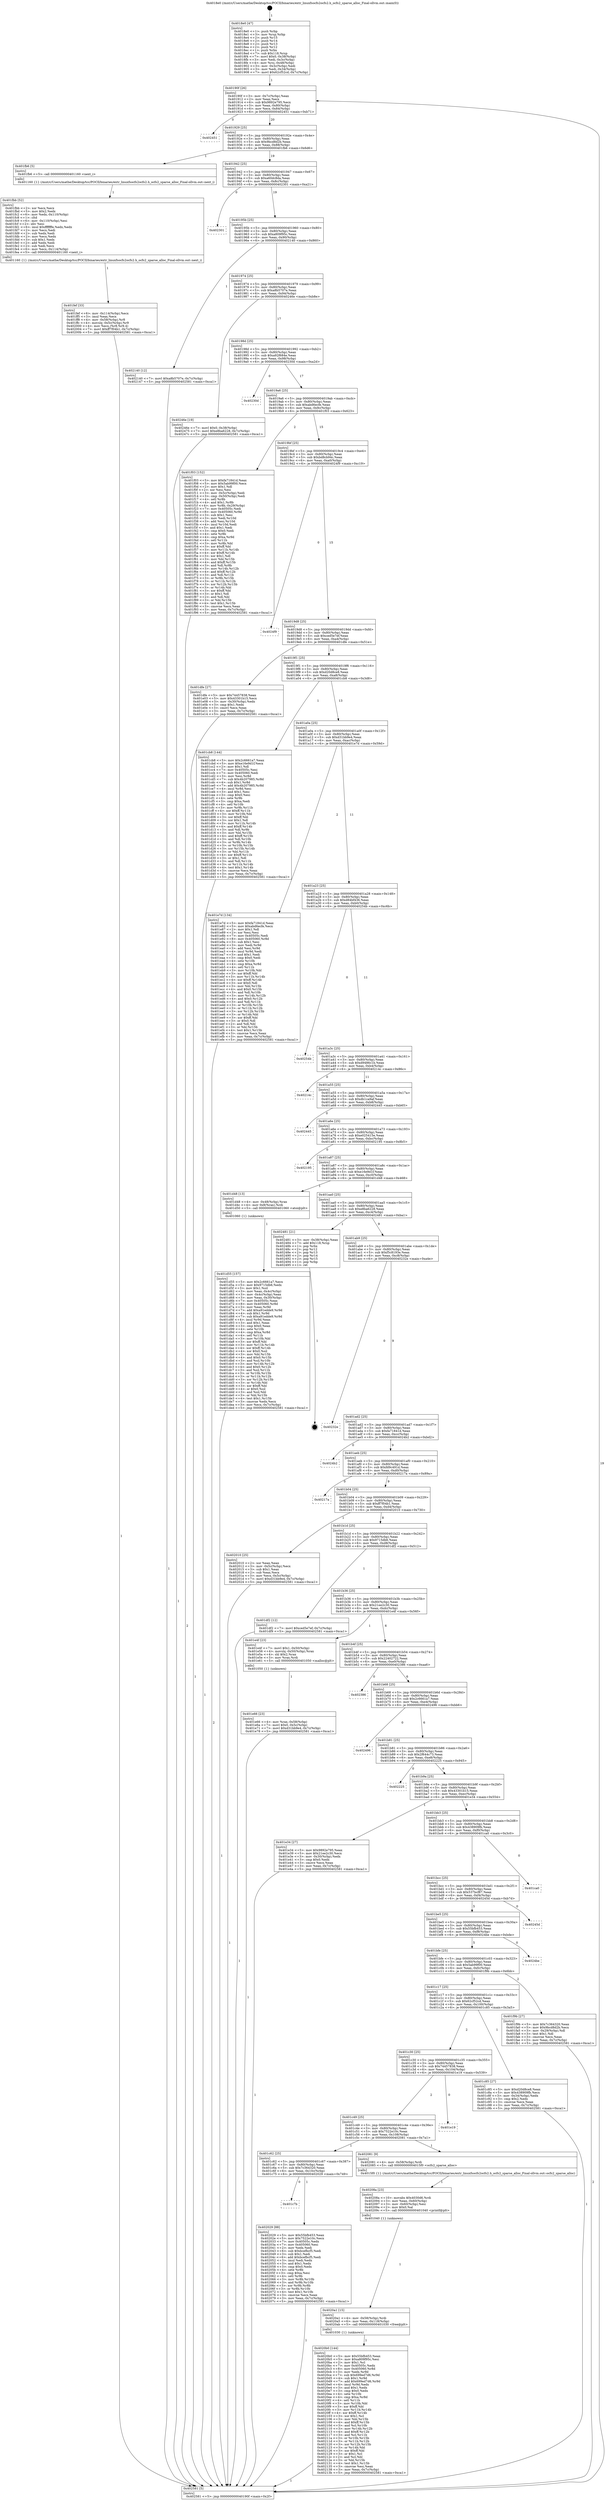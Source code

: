digraph "0x4018e0" {
  label = "0x4018e0 (/mnt/c/Users/mathe/Desktop/tcc/POCII/binaries/extr_linuxfsocfs2ocfs2.h_ocfs2_sparse_alloc_Final-ollvm.out::main(0))"
  labelloc = "t"
  node[shape=record]

  Entry [label="",width=0.3,height=0.3,shape=circle,fillcolor=black,style=filled]
  "0x40190f" [label="{
     0x40190f [26]\l
     | [instrs]\l
     &nbsp;&nbsp;0x40190f \<+3\>: mov -0x7c(%rbp),%eax\l
     &nbsp;&nbsp;0x401912 \<+2\>: mov %eax,%ecx\l
     &nbsp;&nbsp;0x401914 \<+6\>: sub $0x9892e795,%ecx\l
     &nbsp;&nbsp;0x40191a \<+3\>: mov %eax,-0x80(%rbp)\l
     &nbsp;&nbsp;0x40191d \<+6\>: mov %ecx,-0x84(%rbp)\l
     &nbsp;&nbsp;0x401923 \<+6\>: je 0000000000402451 \<main+0xb71\>\l
  }"]
  "0x402451" [label="{
     0x402451\l
  }", style=dashed]
  "0x401929" [label="{
     0x401929 [25]\l
     | [instrs]\l
     &nbsp;&nbsp;0x401929 \<+5\>: jmp 000000000040192e \<main+0x4e\>\l
     &nbsp;&nbsp;0x40192e \<+3\>: mov -0x80(%rbp),%eax\l
     &nbsp;&nbsp;0x401931 \<+5\>: sub $0x9bcd8d2b,%eax\l
     &nbsp;&nbsp;0x401936 \<+6\>: mov %eax,-0x88(%rbp)\l
     &nbsp;&nbsp;0x40193c \<+6\>: je 0000000000401fb6 \<main+0x6d6\>\l
  }"]
  Exit [label="",width=0.3,height=0.3,shape=circle,fillcolor=black,style=filled,peripheries=2]
  "0x401fb6" [label="{
     0x401fb6 [5]\l
     | [instrs]\l
     &nbsp;&nbsp;0x401fb6 \<+5\>: call 0000000000401160 \<next_i\>\l
     | [calls]\l
     &nbsp;&nbsp;0x401160 \{1\} (/mnt/c/Users/mathe/Desktop/tcc/POCII/binaries/extr_linuxfsocfs2ocfs2.h_ocfs2_sparse_alloc_Final-ollvm.out::next_i)\l
  }"]
  "0x401942" [label="{
     0x401942 [25]\l
     | [instrs]\l
     &nbsp;&nbsp;0x401942 \<+5\>: jmp 0000000000401947 \<main+0x67\>\l
     &nbsp;&nbsp;0x401947 \<+3\>: mov -0x80(%rbp),%eax\l
     &nbsp;&nbsp;0x40194a \<+5\>: sub $0xa60dc8da,%eax\l
     &nbsp;&nbsp;0x40194f \<+6\>: mov %eax,-0x8c(%rbp)\l
     &nbsp;&nbsp;0x401955 \<+6\>: je 0000000000402301 \<main+0xa21\>\l
  }"]
  "0x4020b0" [label="{
     0x4020b0 [144]\l
     | [instrs]\l
     &nbsp;&nbsp;0x4020b0 \<+5\>: mov $0x55bfb453,%eax\l
     &nbsp;&nbsp;0x4020b5 \<+5\>: mov $0xa809f95c,%esi\l
     &nbsp;&nbsp;0x4020ba \<+2\>: mov $0x1,%cl\l
     &nbsp;&nbsp;0x4020bc \<+7\>: mov 0x40505c,%edx\l
     &nbsp;&nbsp;0x4020c3 \<+8\>: mov 0x405060,%r8d\l
     &nbsp;&nbsp;0x4020cb \<+3\>: mov %edx,%r9d\l
     &nbsp;&nbsp;0x4020ce \<+7\>: sub $0x699ed7d6,%r9d\l
     &nbsp;&nbsp;0x4020d5 \<+4\>: sub $0x1,%r9d\l
     &nbsp;&nbsp;0x4020d9 \<+7\>: add $0x699ed7d6,%r9d\l
     &nbsp;&nbsp;0x4020e0 \<+4\>: imul %r9d,%edx\l
     &nbsp;&nbsp;0x4020e4 \<+3\>: and $0x1,%edx\l
     &nbsp;&nbsp;0x4020e7 \<+3\>: cmp $0x0,%edx\l
     &nbsp;&nbsp;0x4020ea \<+4\>: sete %r10b\l
     &nbsp;&nbsp;0x4020ee \<+4\>: cmp $0xa,%r8d\l
     &nbsp;&nbsp;0x4020f2 \<+4\>: setl %r11b\l
     &nbsp;&nbsp;0x4020f6 \<+3\>: mov %r10b,%bl\l
     &nbsp;&nbsp;0x4020f9 \<+3\>: xor $0xff,%bl\l
     &nbsp;&nbsp;0x4020fc \<+3\>: mov %r11b,%r14b\l
     &nbsp;&nbsp;0x4020ff \<+4\>: xor $0xff,%r14b\l
     &nbsp;&nbsp;0x402103 \<+3\>: xor $0x1,%cl\l
     &nbsp;&nbsp;0x402106 \<+3\>: mov %bl,%r15b\l
     &nbsp;&nbsp;0x402109 \<+4\>: and $0xff,%r15b\l
     &nbsp;&nbsp;0x40210d \<+3\>: and %cl,%r10b\l
     &nbsp;&nbsp;0x402110 \<+3\>: mov %r14b,%r12b\l
     &nbsp;&nbsp;0x402113 \<+4\>: and $0xff,%r12b\l
     &nbsp;&nbsp;0x402117 \<+3\>: and %cl,%r11b\l
     &nbsp;&nbsp;0x40211a \<+3\>: or %r10b,%r15b\l
     &nbsp;&nbsp;0x40211d \<+3\>: or %r11b,%r12b\l
     &nbsp;&nbsp;0x402120 \<+3\>: xor %r12b,%r15b\l
     &nbsp;&nbsp;0x402123 \<+3\>: or %r14b,%bl\l
     &nbsp;&nbsp;0x402126 \<+3\>: xor $0xff,%bl\l
     &nbsp;&nbsp;0x402129 \<+3\>: or $0x1,%cl\l
     &nbsp;&nbsp;0x40212c \<+2\>: and %cl,%bl\l
     &nbsp;&nbsp;0x40212e \<+3\>: or %bl,%r15b\l
     &nbsp;&nbsp;0x402131 \<+4\>: test $0x1,%r15b\l
     &nbsp;&nbsp;0x402135 \<+3\>: cmovne %esi,%eax\l
     &nbsp;&nbsp;0x402138 \<+3\>: mov %eax,-0x7c(%rbp)\l
     &nbsp;&nbsp;0x40213b \<+5\>: jmp 0000000000402581 \<main+0xca1\>\l
  }"]
  "0x402301" [label="{
     0x402301\l
  }", style=dashed]
  "0x40195b" [label="{
     0x40195b [25]\l
     | [instrs]\l
     &nbsp;&nbsp;0x40195b \<+5\>: jmp 0000000000401960 \<main+0x80\>\l
     &nbsp;&nbsp;0x401960 \<+3\>: mov -0x80(%rbp),%eax\l
     &nbsp;&nbsp;0x401963 \<+5\>: sub $0xa809f95c,%eax\l
     &nbsp;&nbsp;0x401968 \<+6\>: mov %eax,-0x90(%rbp)\l
     &nbsp;&nbsp;0x40196e \<+6\>: je 0000000000402140 \<main+0x860\>\l
  }"]
  "0x4020a1" [label="{
     0x4020a1 [15]\l
     | [instrs]\l
     &nbsp;&nbsp;0x4020a1 \<+4\>: mov -0x58(%rbp),%rdi\l
     &nbsp;&nbsp;0x4020a5 \<+6\>: mov %eax,-0x118(%rbp)\l
     &nbsp;&nbsp;0x4020ab \<+5\>: call 0000000000401030 \<free@plt\>\l
     | [calls]\l
     &nbsp;&nbsp;0x401030 \{1\} (unknown)\l
  }"]
  "0x402140" [label="{
     0x402140 [12]\l
     | [instrs]\l
     &nbsp;&nbsp;0x402140 \<+7\>: movl $0xa8b5707e,-0x7c(%rbp)\l
     &nbsp;&nbsp;0x402147 \<+5\>: jmp 0000000000402581 \<main+0xca1\>\l
  }"]
  "0x401974" [label="{
     0x401974 [25]\l
     | [instrs]\l
     &nbsp;&nbsp;0x401974 \<+5\>: jmp 0000000000401979 \<main+0x99\>\l
     &nbsp;&nbsp;0x401979 \<+3\>: mov -0x80(%rbp),%eax\l
     &nbsp;&nbsp;0x40197c \<+5\>: sub $0xa8b5707e,%eax\l
     &nbsp;&nbsp;0x401981 \<+6\>: mov %eax,-0x94(%rbp)\l
     &nbsp;&nbsp;0x401987 \<+6\>: je 000000000040246e \<main+0xb8e\>\l
  }"]
  "0x40208a" [label="{
     0x40208a [23]\l
     | [instrs]\l
     &nbsp;&nbsp;0x40208a \<+10\>: movabs $0x4030d6,%rdi\l
     &nbsp;&nbsp;0x402094 \<+3\>: mov %eax,-0x60(%rbp)\l
     &nbsp;&nbsp;0x402097 \<+3\>: mov -0x60(%rbp),%esi\l
     &nbsp;&nbsp;0x40209a \<+2\>: mov $0x0,%al\l
     &nbsp;&nbsp;0x40209c \<+5\>: call 0000000000401040 \<printf@plt\>\l
     | [calls]\l
     &nbsp;&nbsp;0x401040 \{1\} (unknown)\l
  }"]
  "0x40246e" [label="{
     0x40246e [19]\l
     | [instrs]\l
     &nbsp;&nbsp;0x40246e \<+7\>: movl $0x0,-0x38(%rbp)\l
     &nbsp;&nbsp;0x402475 \<+7\>: movl $0xe8ba6228,-0x7c(%rbp)\l
     &nbsp;&nbsp;0x40247c \<+5\>: jmp 0000000000402581 \<main+0xca1\>\l
  }"]
  "0x40198d" [label="{
     0x40198d [25]\l
     | [instrs]\l
     &nbsp;&nbsp;0x40198d \<+5\>: jmp 0000000000401992 \<main+0xb2\>\l
     &nbsp;&nbsp;0x401992 \<+3\>: mov -0x80(%rbp),%eax\l
     &nbsp;&nbsp;0x401995 \<+5\>: sub $0xa92f684e,%eax\l
     &nbsp;&nbsp;0x40199a \<+6\>: mov %eax,-0x98(%rbp)\l
     &nbsp;&nbsp;0x4019a0 \<+6\>: je 000000000040230d \<main+0xa2d\>\l
  }"]
  "0x401c7b" [label="{
     0x401c7b\l
  }", style=dashed]
  "0x40230d" [label="{
     0x40230d\l
  }", style=dashed]
  "0x4019a6" [label="{
     0x4019a6 [25]\l
     | [instrs]\l
     &nbsp;&nbsp;0x4019a6 \<+5\>: jmp 00000000004019ab \<main+0xcb\>\l
     &nbsp;&nbsp;0x4019ab \<+3\>: mov -0x80(%rbp),%eax\l
     &nbsp;&nbsp;0x4019ae \<+5\>: sub $0xabd6ecfe,%eax\l
     &nbsp;&nbsp;0x4019b3 \<+6\>: mov %eax,-0x9c(%rbp)\l
     &nbsp;&nbsp;0x4019b9 \<+6\>: je 0000000000401f03 \<main+0x623\>\l
  }"]
  "0x402029" [label="{
     0x402029 [88]\l
     | [instrs]\l
     &nbsp;&nbsp;0x402029 \<+5\>: mov $0x55bfb453,%eax\l
     &nbsp;&nbsp;0x40202e \<+5\>: mov $0x7522e10c,%ecx\l
     &nbsp;&nbsp;0x402033 \<+7\>: mov 0x40505c,%edx\l
     &nbsp;&nbsp;0x40203a \<+7\>: mov 0x405060,%esi\l
     &nbsp;&nbsp;0x402041 \<+2\>: mov %edx,%edi\l
     &nbsp;&nbsp;0x402043 \<+6\>: sub $0xbcefbcf5,%edi\l
     &nbsp;&nbsp;0x402049 \<+3\>: sub $0x1,%edi\l
     &nbsp;&nbsp;0x40204c \<+6\>: add $0xbcefbcf5,%edi\l
     &nbsp;&nbsp;0x402052 \<+3\>: imul %edi,%edx\l
     &nbsp;&nbsp;0x402055 \<+3\>: and $0x1,%edx\l
     &nbsp;&nbsp;0x402058 \<+3\>: cmp $0x0,%edx\l
     &nbsp;&nbsp;0x40205b \<+4\>: sete %r8b\l
     &nbsp;&nbsp;0x40205f \<+3\>: cmp $0xa,%esi\l
     &nbsp;&nbsp;0x402062 \<+4\>: setl %r9b\l
     &nbsp;&nbsp;0x402066 \<+3\>: mov %r8b,%r10b\l
     &nbsp;&nbsp;0x402069 \<+3\>: and %r9b,%r10b\l
     &nbsp;&nbsp;0x40206c \<+3\>: xor %r9b,%r8b\l
     &nbsp;&nbsp;0x40206f \<+3\>: or %r8b,%r10b\l
     &nbsp;&nbsp;0x402072 \<+4\>: test $0x1,%r10b\l
     &nbsp;&nbsp;0x402076 \<+3\>: cmovne %ecx,%eax\l
     &nbsp;&nbsp;0x402079 \<+3\>: mov %eax,-0x7c(%rbp)\l
     &nbsp;&nbsp;0x40207c \<+5\>: jmp 0000000000402581 \<main+0xca1\>\l
  }"]
  "0x401f03" [label="{
     0x401f03 [152]\l
     | [instrs]\l
     &nbsp;&nbsp;0x401f03 \<+5\>: mov $0xfa71841d,%eax\l
     &nbsp;&nbsp;0x401f08 \<+5\>: mov $0x5ab99f00,%ecx\l
     &nbsp;&nbsp;0x401f0d \<+2\>: mov $0x1,%dl\l
     &nbsp;&nbsp;0x401f0f \<+2\>: xor %esi,%esi\l
     &nbsp;&nbsp;0x401f11 \<+3\>: mov -0x5c(%rbp),%edi\l
     &nbsp;&nbsp;0x401f14 \<+3\>: cmp -0x50(%rbp),%edi\l
     &nbsp;&nbsp;0x401f17 \<+4\>: setl %r8b\l
     &nbsp;&nbsp;0x401f1b \<+4\>: and $0x1,%r8b\l
     &nbsp;&nbsp;0x401f1f \<+4\>: mov %r8b,-0x29(%rbp)\l
     &nbsp;&nbsp;0x401f23 \<+7\>: mov 0x40505c,%edi\l
     &nbsp;&nbsp;0x401f2a \<+8\>: mov 0x405060,%r9d\l
     &nbsp;&nbsp;0x401f32 \<+3\>: sub $0x1,%esi\l
     &nbsp;&nbsp;0x401f35 \<+3\>: mov %edi,%r10d\l
     &nbsp;&nbsp;0x401f38 \<+3\>: add %esi,%r10d\l
     &nbsp;&nbsp;0x401f3b \<+4\>: imul %r10d,%edi\l
     &nbsp;&nbsp;0x401f3f \<+3\>: and $0x1,%edi\l
     &nbsp;&nbsp;0x401f42 \<+3\>: cmp $0x0,%edi\l
     &nbsp;&nbsp;0x401f45 \<+4\>: sete %r8b\l
     &nbsp;&nbsp;0x401f49 \<+4\>: cmp $0xa,%r9d\l
     &nbsp;&nbsp;0x401f4d \<+4\>: setl %r11b\l
     &nbsp;&nbsp;0x401f51 \<+3\>: mov %r8b,%bl\l
     &nbsp;&nbsp;0x401f54 \<+3\>: xor $0xff,%bl\l
     &nbsp;&nbsp;0x401f57 \<+3\>: mov %r11b,%r14b\l
     &nbsp;&nbsp;0x401f5a \<+4\>: xor $0xff,%r14b\l
     &nbsp;&nbsp;0x401f5e \<+3\>: xor $0x1,%dl\l
     &nbsp;&nbsp;0x401f61 \<+3\>: mov %bl,%r15b\l
     &nbsp;&nbsp;0x401f64 \<+4\>: and $0xff,%r15b\l
     &nbsp;&nbsp;0x401f68 \<+3\>: and %dl,%r8b\l
     &nbsp;&nbsp;0x401f6b \<+3\>: mov %r14b,%r12b\l
     &nbsp;&nbsp;0x401f6e \<+4\>: and $0xff,%r12b\l
     &nbsp;&nbsp;0x401f72 \<+3\>: and %dl,%r11b\l
     &nbsp;&nbsp;0x401f75 \<+3\>: or %r8b,%r15b\l
     &nbsp;&nbsp;0x401f78 \<+3\>: or %r11b,%r12b\l
     &nbsp;&nbsp;0x401f7b \<+3\>: xor %r12b,%r15b\l
     &nbsp;&nbsp;0x401f7e \<+3\>: or %r14b,%bl\l
     &nbsp;&nbsp;0x401f81 \<+3\>: xor $0xff,%bl\l
     &nbsp;&nbsp;0x401f84 \<+3\>: or $0x1,%dl\l
     &nbsp;&nbsp;0x401f87 \<+2\>: and %dl,%bl\l
     &nbsp;&nbsp;0x401f89 \<+3\>: or %bl,%r15b\l
     &nbsp;&nbsp;0x401f8c \<+4\>: test $0x1,%r15b\l
     &nbsp;&nbsp;0x401f90 \<+3\>: cmovne %ecx,%eax\l
     &nbsp;&nbsp;0x401f93 \<+3\>: mov %eax,-0x7c(%rbp)\l
     &nbsp;&nbsp;0x401f96 \<+5\>: jmp 0000000000402581 \<main+0xca1\>\l
  }"]
  "0x4019bf" [label="{
     0x4019bf [25]\l
     | [instrs]\l
     &nbsp;&nbsp;0x4019bf \<+5\>: jmp 00000000004019c4 \<main+0xe4\>\l
     &nbsp;&nbsp;0x4019c4 \<+3\>: mov -0x80(%rbp),%eax\l
     &nbsp;&nbsp;0x4019c7 \<+5\>: sub $0xbd8cb94c,%eax\l
     &nbsp;&nbsp;0x4019cc \<+6\>: mov %eax,-0xa0(%rbp)\l
     &nbsp;&nbsp;0x4019d2 \<+6\>: je 00000000004024f9 \<main+0xc19\>\l
  }"]
  "0x401c62" [label="{
     0x401c62 [25]\l
     | [instrs]\l
     &nbsp;&nbsp;0x401c62 \<+5\>: jmp 0000000000401c67 \<main+0x387\>\l
     &nbsp;&nbsp;0x401c67 \<+3\>: mov -0x80(%rbp),%eax\l
     &nbsp;&nbsp;0x401c6a \<+5\>: sub $0x7c364320,%eax\l
     &nbsp;&nbsp;0x401c6f \<+6\>: mov %eax,-0x10c(%rbp)\l
     &nbsp;&nbsp;0x401c75 \<+6\>: je 0000000000402029 \<main+0x749\>\l
  }"]
  "0x4024f9" [label="{
     0x4024f9\l
  }", style=dashed]
  "0x4019d8" [label="{
     0x4019d8 [25]\l
     | [instrs]\l
     &nbsp;&nbsp;0x4019d8 \<+5\>: jmp 00000000004019dd \<main+0xfd\>\l
     &nbsp;&nbsp;0x4019dd \<+3\>: mov -0x80(%rbp),%eax\l
     &nbsp;&nbsp;0x4019e0 \<+5\>: sub $0xced5e7ef,%eax\l
     &nbsp;&nbsp;0x4019e5 \<+6\>: mov %eax,-0xa4(%rbp)\l
     &nbsp;&nbsp;0x4019eb \<+6\>: je 0000000000401dfe \<main+0x51e\>\l
  }"]
  "0x402081" [label="{
     0x402081 [9]\l
     | [instrs]\l
     &nbsp;&nbsp;0x402081 \<+4\>: mov -0x58(%rbp),%rdi\l
     &nbsp;&nbsp;0x402085 \<+5\>: call 00000000004015f0 \<ocfs2_sparse_alloc\>\l
     | [calls]\l
     &nbsp;&nbsp;0x4015f0 \{1\} (/mnt/c/Users/mathe/Desktop/tcc/POCII/binaries/extr_linuxfsocfs2ocfs2.h_ocfs2_sparse_alloc_Final-ollvm.out::ocfs2_sparse_alloc)\l
  }"]
  "0x401dfe" [label="{
     0x401dfe [27]\l
     | [instrs]\l
     &nbsp;&nbsp;0x401dfe \<+5\>: mov $0x74457838,%eax\l
     &nbsp;&nbsp;0x401e03 \<+5\>: mov $0x43301b15,%ecx\l
     &nbsp;&nbsp;0x401e08 \<+3\>: mov -0x30(%rbp),%edx\l
     &nbsp;&nbsp;0x401e0b \<+3\>: cmp $0x1,%edx\l
     &nbsp;&nbsp;0x401e0e \<+3\>: cmovl %ecx,%eax\l
     &nbsp;&nbsp;0x401e11 \<+3\>: mov %eax,-0x7c(%rbp)\l
     &nbsp;&nbsp;0x401e14 \<+5\>: jmp 0000000000402581 \<main+0xca1\>\l
  }"]
  "0x4019f1" [label="{
     0x4019f1 [25]\l
     | [instrs]\l
     &nbsp;&nbsp;0x4019f1 \<+5\>: jmp 00000000004019f6 \<main+0x116\>\l
     &nbsp;&nbsp;0x4019f6 \<+3\>: mov -0x80(%rbp),%eax\l
     &nbsp;&nbsp;0x4019f9 \<+5\>: sub $0xd20d8ce8,%eax\l
     &nbsp;&nbsp;0x4019fe \<+6\>: mov %eax,-0xa8(%rbp)\l
     &nbsp;&nbsp;0x401a04 \<+6\>: je 0000000000401cb8 \<main+0x3d8\>\l
  }"]
  "0x401c49" [label="{
     0x401c49 [25]\l
     | [instrs]\l
     &nbsp;&nbsp;0x401c49 \<+5\>: jmp 0000000000401c4e \<main+0x36e\>\l
     &nbsp;&nbsp;0x401c4e \<+3\>: mov -0x80(%rbp),%eax\l
     &nbsp;&nbsp;0x401c51 \<+5\>: sub $0x7522e10c,%eax\l
     &nbsp;&nbsp;0x401c56 \<+6\>: mov %eax,-0x108(%rbp)\l
     &nbsp;&nbsp;0x401c5c \<+6\>: je 0000000000402081 \<main+0x7a1\>\l
  }"]
  "0x401cb8" [label="{
     0x401cb8 [144]\l
     | [instrs]\l
     &nbsp;&nbsp;0x401cb8 \<+5\>: mov $0x2c6661a7,%eax\l
     &nbsp;&nbsp;0x401cbd \<+5\>: mov $0xe16e9d1f,%ecx\l
     &nbsp;&nbsp;0x401cc2 \<+2\>: mov $0x1,%dl\l
     &nbsp;&nbsp;0x401cc4 \<+7\>: mov 0x40505c,%esi\l
     &nbsp;&nbsp;0x401ccb \<+7\>: mov 0x405060,%edi\l
     &nbsp;&nbsp;0x401cd2 \<+3\>: mov %esi,%r8d\l
     &nbsp;&nbsp;0x401cd5 \<+7\>: sub $0x4b207985,%r8d\l
     &nbsp;&nbsp;0x401cdc \<+4\>: sub $0x1,%r8d\l
     &nbsp;&nbsp;0x401ce0 \<+7\>: add $0x4b207985,%r8d\l
     &nbsp;&nbsp;0x401ce7 \<+4\>: imul %r8d,%esi\l
     &nbsp;&nbsp;0x401ceb \<+3\>: and $0x1,%esi\l
     &nbsp;&nbsp;0x401cee \<+3\>: cmp $0x0,%esi\l
     &nbsp;&nbsp;0x401cf1 \<+4\>: sete %r9b\l
     &nbsp;&nbsp;0x401cf5 \<+3\>: cmp $0xa,%edi\l
     &nbsp;&nbsp;0x401cf8 \<+4\>: setl %r10b\l
     &nbsp;&nbsp;0x401cfc \<+3\>: mov %r9b,%r11b\l
     &nbsp;&nbsp;0x401cff \<+4\>: xor $0xff,%r11b\l
     &nbsp;&nbsp;0x401d03 \<+3\>: mov %r10b,%bl\l
     &nbsp;&nbsp;0x401d06 \<+3\>: xor $0xff,%bl\l
     &nbsp;&nbsp;0x401d09 \<+3\>: xor $0x1,%dl\l
     &nbsp;&nbsp;0x401d0c \<+3\>: mov %r11b,%r14b\l
     &nbsp;&nbsp;0x401d0f \<+4\>: and $0xff,%r14b\l
     &nbsp;&nbsp;0x401d13 \<+3\>: and %dl,%r9b\l
     &nbsp;&nbsp;0x401d16 \<+3\>: mov %bl,%r15b\l
     &nbsp;&nbsp;0x401d19 \<+4\>: and $0xff,%r15b\l
     &nbsp;&nbsp;0x401d1d \<+3\>: and %dl,%r10b\l
     &nbsp;&nbsp;0x401d20 \<+3\>: or %r9b,%r14b\l
     &nbsp;&nbsp;0x401d23 \<+3\>: or %r10b,%r15b\l
     &nbsp;&nbsp;0x401d26 \<+3\>: xor %r15b,%r14b\l
     &nbsp;&nbsp;0x401d29 \<+3\>: or %bl,%r11b\l
     &nbsp;&nbsp;0x401d2c \<+4\>: xor $0xff,%r11b\l
     &nbsp;&nbsp;0x401d30 \<+3\>: or $0x1,%dl\l
     &nbsp;&nbsp;0x401d33 \<+3\>: and %dl,%r11b\l
     &nbsp;&nbsp;0x401d36 \<+3\>: or %r11b,%r14b\l
     &nbsp;&nbsp;0x401d39 \<+4\>: test $0x1,%r14b\l
     &nbsp;&nbsp;0x401d3d \<+3\>: cmovne %ecx,%eax\l
     &nbsp;&nbsp;0x401d40 \<+3\>: mov %eax,-0x7c(%rbp)\l
     &nbsp;&nbsp;0x401d43 \<+5\>: jmp 0000000000402581 \<main+0xca1\>\l
  }"]
  "0x401a0a" [label="{
     0x401a0a [25]\l
     | [instrs]\l
     &nbsp;&nbsp;0x401a0a \<+5\>: jmp 0000000000401a0f \<main+0x12f\>\l
     &nbsp;&nbsp;0x401a0f \<+3\>: mov -0x80(%rbp),%eax\l
     &nbsp;&nbsp;0x401a12 \<+5\>: sub $0xd31bb9e4,%eax\l
     &nbsp;&nbsp;0x401a17 \<+6\>: mov %eax,-0xac(%rbp)\l
     &nbsp;&nbsp;0x401a1d \<+6\>: je 0000000000401e7d \<main+0x59d\>\l
  }"]
  "0x401e19" [label="{
     0x401e19\l
  }", style=dashed]
  "0x401e7d" [label="{
     0x401e7d [134]\l
     | [instrs]\l
     &nbsp;&nbsp;0x401e7d \<+5\>: mov $0xfa71841d,%eax\l
     &nbsp;&nbsp;0x401e82 \<+5\>: mov $0xabd6ecfe,%ecx\l
     &nbsp;&nbsp;0x401e87 \<+2\>: mov $0x1,%dl\l
     &nbsp;&nbsp;0x401e89 \<+2\>: xor %esi,%esi\l
     &nbsp;&nbsp;0x401e8b \<+7\>: mov 0x40505c,%edi\l
     &nbsp;&nbsp;0x401e92 \<+8\>: mov 0x405060,%r8d\l
     &nbsp;&nbsp;0x401e9a \<+3\>: sub $0x1,%esi\l
     &nbsp;&nbsp;0x401e9d \<+3\>: mov %edi,%r9d\l
     &nbsp;&nbsp;0x401ea0 \<+3\>: add %esi,%r9d\l
     &nbsp;&nbsp;0x401ea3 \<+4\>: imul %r9d,%edi\l
     &nbsp;&nbsp;0x401ea7 \<+3\>: and $0x1,%edi\l
     &nbsp;&nbsp;0x401eaa \<+3\>: cmp $0x0,%edi\l
     &nbsp;&nbsp;0x401ead \<+4\>: sete %r10b\l
     &nbsp;&nbsp;0x401eb1 \<+4\>: cmp $0xa,%r8d\l
     &nbsp;&nbsp;0x401eb5 \<+4\>: setl %r11b\l
     &nbsp;&nbsp;0x401eb9 \<+3\>: mov %r10b,%bl\l
     &nbsp;&nbsp;0x401ebc \<+3\>: xor $0xff,%bl\l
     &nbsp;&nbsp;0x401ebf \<+3\>: mov %r11b,%r14b\l
     &nbsp;&nbsp;0x401ec2 \<+4\>: xor $0xff,%r14b\l
     &nbsp;&nbsp;0x401ec6 \<+3\>: xor $0x0,%dl\l
     &nbsp;&nbsp;0x401ec9 \<+3\>: mov %bl,%r15b\l
     &nbsp;&nbsp;0x401ecc \<+4\>: and $0x0,%r15b\l
     &nbsp;&nbsp;0x401ed0 \<+3\>: and %dl,%r10b\l
     &nbsp;&nbsp;0x401ed3 \<+3\>: mov %r14b,%r12b\l
     &nbsp;&nbsp;0x401ed6 \<+4\>: and $0x0,%r12b\l
     &nbsp;&nbsp;0x401eda \<+3\>: and %dl,%r11b\l
     &nbsp;&nbsp;0x401edd \<+3\>: or %r10b,%r15b\l
     &nbsp;&nbsp;0x401ee0 \<+3\>: or %r11b,%r12b\l
     &nbsp;&nbsp;0x401ee3 \<+3\>: xor %r12b,%r15b\l
     &nbsp;&nbsp;0x401ee6 \<+3\>: or %r14b,%bl\l
     &nbsp;&nbsp;0x401ee9 \<+3\>: xor $0xff,%bl\l
     &nbsp;&nbsp;0x401eec \<+3\>: or $0x0,%dl\l
     &nbsp;&nbsp;0x401eef \<+2\>: and %dl,%bl\l
     &nbsp;&nbsp;0x401ef1 \<+3\>: or %bl,%r15b\l
     &nbsp;&nbsp;0x401ef4 \<+4\>: test $0x1,%r15b\l
     &nbsp;&nbsp;0x401ef8 \<+3\>: cmovne %ecx,%eax\l
     &nbsp;&nbsp;0x401efb \<+3\>: mov %eax,-0x7c(%rbp)\l
     &nbsp;&nbsp;0x401efe \<+5\>: jmp 0000000000402581 \<main+0xca1\>\l
  }"]
  "0x401a23" [label="{
     0x401a23 [25]\l
     | [instrs]\l
     &nbsp;&nbsp;0x401a23 \<+5\>: jmp 0000000000401a28 \<main+0x148\>\l
     &nbsp;&nbsp;0x401a28 \<+3\>: mov -0x80(%rbp),%eax\l
     &nbsp;&nbsp;0x401a2b \<+5\>: sub $0xd84bf436,%eax\l
     &nbsp;&nbsp;0x401a30 \<+6\>: mov %eax,-0xb0(%rbp)\l
     &nbsp;&nbsp;0x401a36 \<+6\>: je 000000000040254b \<main+0xc6b\>\l
  }"]
  "0x401fef" [label="{
     0x401fef [33]\l
     | [instrs]\l
     &nbsp;&nbsp;0x401fef \<+6\>: mov -0x114(%rbp),%ecx\l
     &nbsp;&nbsp;0x401ff5 \<+3\>: imul %eax,%ecx\l
     &nbsp;&nbsp;0x401ff8 \<+4\>: mov -0x58(%rbp),%r8\l
     &nbsp;&nbsp;0x401ffc \<+4\>: movslq -0x5c(%rbp),%r9\l
     &nbsp;&nbsp;0x402000 \<+4\>: mov %ecx,(%r8,%r9,4)\l
     &nbsp;&nbsp;0x402004 \<+7\>: movl $0xff7f04b1,-0x7c(%rbp)\l
     &nbsp;&nbsp;0x40200b \<+5\>: jmp 0000000000402581 \<main+0xca1\>\l
  }"]
  "0x40254b" [label="{
     0x40254b\l
  }", style=dashed]
  "0x401a3c" [label="{
     0x401a3c [25]\l
     | [instrs]\l
     &nbsp;&nbsp;0x401a3c \<+5\>: jmp 0000000000401a41 \<main+0x161\>\l
     &nbsp;&nbsp;0x401a41 \<+3\>: mov -0x80(%rbp),%eax\l
     &nbsp;&nbsp;0x401a44 \<+5\>: sub $0xd9486c1b,%eax\l
     &nbsp;&nbsp;0x401a49 \<+6\>: mov %eax,-0xb4(%rbp)\l
     &nbsp;&nbsp;0x401a4f \<+6\>: je 000000000040214c \<main+0x86c\>\l
  }"]
  "0x401fbb" [label="{
     0x401fbb [52]\l
     | [instrs]\l
     &nbsp;&nbsp;0x401fbb \<+2\>: xor %ecx,%ecx\l
     &nbsp;&nbsp;0x401fbd \<+5\>: mov $0x2,%edx\l
     &nbsp;&nbsp;0x401fc2 \<+6\>: mov %edx,-0x110(%rbp)\l
     &nbsp;&nbsp;0x401fc8 \<+1\>: cltd\l
     &nbsp;&nbsp;0x401fc9 \<+6\>: mov -0x110(%rbp),%esi\l
     &nbsp;&nbsp;0x401fcf \<+2\>: idiv %esi\l
     &nbsp;&nbsp;0x401fd1 \<+6\>: imul $0xfffffffe,%edx,%edx\l
     &nbsp;&nbsp;0x401fd7 \<+2\>: mov %ecx,%edi\l
     &nbsp;&nbsp;0x401fd9 \<+2\>: sub %edx,%edi\l
     &nbsp;&nbsp;0x401fdb \<+2\>: mov %ecx,%edx\l
     &nbsp;&nbsp;0x401fdd \<+3\>: sub $0x1,%edx\l
     &nbsp;&nbsp;0x401fe0 \<+2\>: add %edx,%edi\l
     &nbsp;&nbsp;0x401fe2 \<+2\>: sub %edi,%ecx\l
     &nbsp;&nbsp;0x401fe4 \<+6\>: mov %ecx,-0x114(%rbp)\l
     &nbsp;&nbsp;0x401fea \<+5\>: call 0000000000401160 \<next_i\>\l
     | [calls]\l
     &nbsp;&nbsp;0x401160 \{1\} (/mnt/c/Users/mathe/Desktop/tcc/POCII/binaries/extr_linuxfsocfs2ocfs2.h_ocfs2_sparse_alloc_Final-ollvm.out::next_i)\l
  }"]
  "0x40214c" [label="{
     0x40214c\l
  }", style=dashed]
  "0x401a55" [label="{
     0x401a55 [25]\l
     | [instrs]\l
     &nbsp;&nbsp;0x401a55 \<+5\>: jmp 0000000000401a5a \<main+0x17a\>\l
     &nbsp;&nbsp;0x401a5a \<+3\>: mov -0x80(%rbp),%eax\l
     &nbsp;&nbsp;0x401a5d \<+5\>: sub $0xdb1ca9af,%eax\l
     &nbsp;&nbsp;0x401a62 \<+6\>: mov %eax,-0xb8(%rbp)\l
     &nbsp;&nbsp;0x401a68 \<+6\>: je 0000000000402445 \<main+0xb65\>\l
  }"]
  "0x401e66" [label="{
     0x401e66 [23]\l
     | [instrs]\l
     &nbsp;&nbsp;0x401e66 \<+4\>: mov %rax,-0x58(%rbp)\l
     &nbsp;&nbsp;0x401e6a \<+7\>: movl $0x0,-0x5c(%rbp)\l
     &nbsp;&nbsp;0x401e71 \<+7\>: movl $0xd31bb9e4,-0x7c(%rbp)\l
     &nbsp;&nbsp;0x401e78 \<+5\>: jmp 0000000000402581 \<main+0xca1\>\l
  }"]
  "0x402445" [label="{
     0x402445\l
  }", style=dashed]
  "0x401a6e" [label="{
     0x401a6e [25]\l
     | [instrs]\l
     &nbsp;&nbsp;0x401a6e \<+5\>: jmp 0000000000401a73 \<main+0x193\>\l
     &nbsp;&nbsp;0x401a73 \<+3\>: mov -0x80(%rbp),%eax\l
     &nbsp;&nbsp;0x401a76 \<+5\>: sub $0xe025415e,%eax\l
     &nbsp;&nbsp;0x401a7b \<+6\>: mov %eax,-0xbc(%rbp)\l
     &nbsp;&nbsp;0x401a81 \<+6\>: je 0000000000402195 \<main+0x8b5\>\l
  }"]
  "0x401d55" [label="{
     0x401d55 [157]\l
     | [instrs]\l
     &nbsp;&nbsp;0x401d55 \<+5\>: mov $0x2c6661a7,%ecx\l
     &nbsp;&nbsp;0x401d5a \<+5\>: mov $0x9715db6,%edx\l
     &nbsp;&nbsp;0x401d5f \<+3\>: mov $0x1,%sil\l
     &nbsp;&nbsp;0x401d62 \<+3\>: mov %eax,-0x4c(%rbp)\l
     &nbsp;&nbsp;0x401d65 \<+3\>: mov -0x4c(%rbp),%eax\l
     &nbsp;&nbsp;0x401d68 \<+3\>: mov %eax,-0x30(%rbp)\l
     &nbsp;&nbsp;0x401d6b \<+7\>: mov 0x40505c,%eax\l
     &nbsp;&nbsp;0x401d72 \<+8\>: mov 0x405060,%r8d\l
     &nbsp;&nbsp;0x401d7a \<+3\>: mov %eax,%r9d\l
     &nbsp;&nbsp;0x401d7d \<+7\>: add $0xa91edde9,%r9d\l
     &nbsp;&nbsp;0x401d84 \<+4\>: sub $0x1,%r9d\l
     &nbsp;&nbsp;0x401d88 \<+7\>: sub $0xa91edde9,%r9d\l
     &nbsp;&nbsp;0x401d8f \<+4\>: imul %r9d,%eax\l
     &nbsp;&nbsp;0x401d93 \<+3\>: and $0x1,%eax\l
     &nbsp;&nbsp;0x401d96 \<+3\>: cmp $0x0,%eax\l
     &nbsp;&nbsp;0x401d99 \<+4\>: sete %r10b\l
     &nbsp;&nbsp;0x401d9d \<+4\>: cmp $0xa,%r8d\l
     &nbsp;&nbsp;0x401da1 \<+4\>: setl %r11b\l
     &nbsp;&nbsp;0x401da5 \<+3\>: mov %r10b,%bl\l
     &nbsp;&nbsp;0x401da8 \<+3\>: xor $0xff,%bl\l
     &nbsp;&nbsp;0x401dab \<+3\>: mov %r11b,%r14b\l
     &nbsp;&nbsp;0x401dae \<+4\>: xor $0xff,%r14b\l
     &nbsp;&nbsp;0x401db2 \<+4\>: xor $0x0,%sil\l
     &nbsp;&nbsp;0x401db6 \<+3\>: mov %bl,%r15b\l
     &nbsp;&nbsp;0x401db9 \<+4\>: and $0x0,%r15b\l
     &nbsp;&nbsp;0x401dbd \<+3\>: and %sil,%r10b\l
     &nbsp;&nbsp;0x401dc0 \<+3\>: mov %r14b,%r12b\l
     &nbsp;&nbsp;0x401dc3 \<+4\>: and $0x0,%r12b\l
     &nbsp;&nbsp;0x401dc7 \<+3\>: and %sil,%r11b\l
     &nbsp;&nbsp;0x401dca \<+3\>: or %r10b,%r15b\l
     &nbsp;&nbsp;0x401dcd \<+3\>: or %r11b,%r12b\l
     &nbsp;&nbsp;0x401dd0 \<+3\>: xor %r12b,%r15b\l
     &nbsp;&nbsp;0x401dd3 \<+3\>: or %r14b,%bl\l
     &nbsp;&nbsp;0x401dd6 \<+3\>: xor $0xff,%bl\l
     &nbsp;&nbsp;0x401dd9 \<+4\>: or $0x0,%sil\l
     &nbsp;&nbsp;0x401ddd \<+3\>: and %sil,%bl\l
     &nbsp;&nbsp;0x401de0 \<+3\>: or %bl,%r15b\l
     &nbsp;&nbsp;0x401de3 \<+4\>: test $0x1,%r15b\l
     &nbsp;&nbsp;0x401de7 \<+3\>: cmovne %edx,%ecx\l
     &nbsp;&nbsp;0x401dea \<+3\>: mov %ecx,-0x7c(%rbp)\l
     &nbsp;&nbsp;0x401ded \<+5\>: jmp 0000000000402581 \<main+0xca1\>\l
  }"]
  "0x402195" [label="{
     0x402195\l
  }", style=dashed]
  "0x401a87" [label="{
     0x401a87 [25]\l
     | [instrs]\l
     &nbsp;&nbsp;0x401a87 \<+5\>: jmp 0000000000401a8c \<main+0x1ac\>\l
     &nbsp;&nbsp;0x401a8c \<+3\>: mov -0x80(%rbp),%eax\l
     &nbsp;&nbsp;0x401a8f \<+5\>: sub $0xe16e9d1f,%eax\l
     &nbsp;&nbsp;0x401a94 \<+6\>: mov %eax,-0xc0(%rbp)\l
     &nbsp;&nbsp;0x401a9a \<+6\>: je 0000000000401d48 \<main+0x468\>\l
  }"]
  "0x4018e0" [label="{
     0x4018e0 [47]\l
     | [instrs]\l
     &nbsp;&nbsp;0x4018e0 \<+1\>: push %rbp\l
     &nbsp;&nbsp;0x4018e1 \<+3\>: mov %rsp,%rbp\l
     &nbsp;&nbsp;0x4018e4 \<+2\>: push %r15\l
     &nbsp;&nbsp;0x4018e6 \<+2\>: push %r14\l
     &nbsp;&nbsp;0x4018e8 \<+2\>: push %r13\l
     &nbsp;&nbsp;0x4018ea \<+2\>: push %r12\l
     &nbsp;&nbsp;0x4018ec \<+1\>: push %rbx\l
     &nbsp;&nbsp;0x4018ed \<+7\>: sub $0x118,%rsp\l
     &nbsp;&nbsp;0x4018f4 \<+7\>: movl $0x0,-0x38(%rbp)\l
     &nbsp;&nbsp;0x4018fb \<+3\>: mov %edi,-0x3c(%rbp)\l
     &nbsp;&nbsp;0x4018fe \<+4\>: mov %rsi,-0x48(%rbp)\l
     &nbsp;&nbsp;0x401902 \<+3\>: mov -0x3c(%rbp),%edi\l
     &nbsp;&nbsp;0x401905 \<+3\>: mov %edi,-0x34(%rbp)\l
     &nbsp;&nbsp;0x401908 \<+7\>: movl $0x62cf52cd,-0x7c(%rbp)\l
  }"]
  "0x401d48" [label="{
     0x401d48 [13]\l
     | [instrs]\l
     &nbsp;&nbsp;0x401d48 \<+4\>: mov -0x48(%rbp),%rax\l
     &nbsp;&nbsp;0x401d4c \<+4\>: mov 0x8(%rax),%rdi\l
     &nbsp;&nbsp;0x401d50 \<+5\>: call 0000000000401060 \<atoi@plt\>\l
     | [calls]\l
     &nbsp;&nbsp;0x401060 \{1\} (unknown)\l
  }"]
  "0x401aa0" [label="{
     0x401aa0 [25]\l
     | [instrs]\l
     &nbsp;&nbsp;0x401aa0 \<+5\>: jmp 0000000000401aa5 \<main+0x1c5\>\l
     &nbsp;&nbsp;0x401aa5 \<+3\>: mov -0x80(%rbp),%eax\l
     &nbsp;&nbsp;0x401aa8 \<+5\>: sub $0xe8ba6228,%eax\l
     &nbsp;&nbsp;0x401aad \<+6\>: mov %eax,-0xc4(%rbp)\l
     &nbsp;&nbsp;0x401ab3 \<+6\>: je 0000000000402481 \<main+0xba1\>\l
  }"]
  "0x402581" [label="{
     0x402581 [5]\l
     | [instrs]\l
     &nbsp;&nbsp;0x402581 \<+5\>: jmp 000000000040190f \<main+0x2f\>\l
  }"]
  "0x402481" [label="{
     0x402481 [21]\l
     | [instrs]\l
     &nbsp;&nbsp;0x402481 \<+3\>: mov -0x38(%rbp),%eax\l
     &nbsp;&nbsp;0x402484 \<+7\>: add $0x118,%rsp\l
     &nbsp;&nbsp;0x40248b \<+1\>: pop %rbx\l
     &nbsp;&nbsp;0x40248c \<+2\>: pop %r12\l
     &nbsp;&nbsp;0x40248e \<+2\>: pop %r13\l
     &nbsp;&nbsp;0x402490 \<+2\>: pop %r14\l
     &nbsp;&nbsp;0x402492 \<+2\>: pop %r15\l
     &nbsp;&nbsp;0x402494 \<+1\>: pop %rbp\l
     &nbsp;&nbsp;0x402495 \<+1\>: ret\l
  }"]
  "0x401ab9" [label="{
     0x401ab9 [25]\l
     | [instrs]\l
     &nbsp;&nbsp;0x401ab9 \<+5\>: jmp 0000000000401abe \<main+0x1de\>\l
     &nbsp;&nbsp;0x401abe \<+3\>: mov -0x80(%rbp),%eax\l
     &nbsp;&nbsp;0x401ac1 \<+5\>: sub $0xf5c8193e,%eax\l
     &nbsp;&nbsp;0x401ac6 \<+6\>: mov %eax,-0xc8(%rbp)\l
     &nbsp;&nbsp;0x401acc \<+6\>: je 000000000040232e \<main+0xa4e\>\l
  }"]
  "0x401c30" [label="{
     0x401c30 [25]\l
     | [instrs]\l
     &nbsp;&nbsp;0x401c30 \<+5\>: jmp 0000000000401c35 \<main+0x355\>\l
     &nbsp;&nbsp;0x401c35 \<+3\>: mov -0x80(%rbp),%eax\l
     &nbsp;&nbsp;0x401c38 \<+5\>: sub $0x74457838,%eax\l
     &nbsp;&nbsp;0x401c3d \<+6\>: mov %eax,-0x104(%rbp)\l
     &nbsp;&nbsp;0x401c43 \<+6\>: je 0000000000401e19 \<main+0x539\>\l
  }"]
  "0x40232e" [label="{
     0x40232e\l
  }", style=dashed]
  "0x401ad2" [label="{
     0x401ad2 [25]\l
     | [instrs]\l
     &nbsp;&nbsp;0x401ad2 \<+5\>: jmp 0000000000401ad7 \<main+0x1f7\>\l
     &nbsp;&nbsp;0x401ad7 \<+3\>: mov -0x80(%rbp),%eax\l
     &nbsp;&nbsp;0x401ada \<+5\>: sub $0xfa71841d,%eax\l
     &nbsp;&nbsp;0x401adf \<+6\>: mov %eax,-0xcc(%rbp)\l
     &nbsp;&nbsp;0x401ae5 \<+6\>: je 00000000004024b2 \<main+0xbd2\>\l
  }"]
  "0x401c85" [label="{
     0x401c85 [27]\l
     | [instrs]\l
     &nbsp;&nbsp;0x401c85 \<+5\>: mov $0xd20d8ce8,%eax\l
     &nbsp;&nbsp;0x401c8a \<+5\>: mov $0x438909fb,%ecx\l
     &nbsp;&nbsp;0x401c8f \<+3\>: mov -0x34(%rbp),%edx\l
     &nbsp;&nbsp;0x401c92 \<+3\>: cmp $0x2,%edx\l
     &nbsp;&nbsp;0x401c95 \<+3\>: cmovne %ecx,%eax\l
     &nbsp;&nbsp;0x401c98 \<+3\>: mov %eax,-0x7c(%rbp)\l
     &nbsp;&nbsp;0x401c9b \<+5\>: jmp 0000000000402581 \<main+0xca1\>\l
  }"]
  "0x4024b2" [label="{
     0x4024b2\l
  }", style=dashed]
  "0x401aeb" [label="{
     0x401aeb [25]\l
     | [instrs]\l
     &nbsp;&nbsp;0x401aeb \<+5\>: jmp 0000000000401af0 \<main+0x210\>\l
     &nbsp;&nbsp;0x401af0 \<+3\>: mov -0x80(%rbp),%eax\l
     &nbsp;&nbsp;0x401af3 \<+5\>: sub $0xfd9c491d,%eax\l
     &nbsp;&nbsp;0x401af8 \<+6\>: mov %eax,-0xd0(%rbp)\l
     &nbsp;&nbsp;0x401afe \<+6\>: je 000000000040217a \<main+0x89a\>\l
  }"]
  "0x401c17" [label="{
     0x401c17 [25]\l
     | [instrs]\l
     &nbsp;&nbsp;0x401c17 \<+5\>: jmp 0000000000401c1c \<main+0x33c\>\l
     &nbsp;&nbsp;0x401c1c \<+3\>: mov -0x80(%rbp),%eax\l
     &nbsp;&nbsp;0x401c1f \<+5\>: sub $0x62cf52cd,%eax\l
     &nbsp;&nbsp;0x401c24 \<+6\>: mov %eax,-0x100(%rbp)\l
     &nbsp;&nbsp;0x401c2a \<+6\>: je 0000000000401c85 \<main+0x3a5\>\l
  }"]
  "0x40217a" [label="{
     0x40217a\l
  }", style=dashed]
  "0x401b04" [label="{
     0x401b04 [25]\l
     | [instrs]\l
     &nbsp;&nbsp;0x401b04 \<+5\>: jmp 0000000000401b09 \<main+0x229\>\l
     &nbsp;&nbsp;0x401b09 \<+3\>: mov -0x80(%rbp),%eax\l
     &nbsp;&nbsp;0x401b0c \<+5\>: sub $0xff7f04b1,%eax\l
     &nbsp;&nbsp;0x401b11 \<+6\>: mov %eax,-0xd4(%rbp)\l
     &nbsp;&nbsp;0x401b17 \<+6\>: je 0000000000402010 \<main+0x730\>\l
  }"]
  "0x401f9b" [label="{
     0x401f9b [27]\l
     | [instrs]\l
     &nbsp;&nbsp;0x401f9b \<+5\>: mov $0x7c364320,%eax\l
     &nbsp;&nbsp;0x401fa0 \<+5\>: mov $0x9bcd8d2b,%ecx\l
     &nbsp;&nbsp;0x401fa5 \<+3\>: mov -0x29(%rbp),%dl\l
     &nbsp;&nbsp;0x401fa8 \<+3\>: test $0x1,%dl\l
     &nbsp;&nbsp;0x401fab \<+3\>: cmovne %ecx,%eax\l
     &nbsp;&nbsp;0x401fae \<+3\>: mov %eax,-0x7c(%rbp)\l
     &nbsp;&nbsp;0x401fb1 \<+5\>: jmp 0000000000402581 \<main+0xca1\>\l
  }"]
  "0x402010" [label="{
     0x402010 [25]\l
     | [instrs]\l
     &nbsp;&nbsp;0x402010 \<+2\>: xor %eax,%eax\l
     &nbsp;&nbsp;0x402012 \<+3\>: mov -0x5c(%rbp),%ecx\l
     &nbsp;&nbsp;0x402015 \<+3\>: sub $0x1,%eax\l
     &nbsp;&nbsp;0x402018 \<+2\>: sub %eax,%ecx\l
     &nbsp;&nbsp;0x40201a \<+3\>: mov %ecx,-0x5c(%rbp)\l
     &nbsp;&nbsp;0x40201d \<+7\>: movl $0xd31bb9e4,-0x7c(%rbp)\l
     &nbsp;&nbsp;0x402024 \<+5\>: jmp 0000000000402581 \<main+0xca1\>\l
  }"]
  "0x401b1d" [label="{
     0x401b1d [25]\l
     | [instrs]\l
     &nbsp;&nbsp;0x401b1d \<+5\>: jmp 0000000000401b22 \<main+0x242\>\l
     &nbsp;&nbsp;0x401b22 \<+3\>: mov -0x80(%rbp),%eax\l
     &nbsp;&nbsp;0x401b25 \<+5\>: sub $0x9715db6,%eax\l
     &nbsp;&nbsp;0x401b2a \<+6\>: mov %eax,-0xd8(%rbp)\l
     &nbsp;&nbsp;0x401b30 \<+6\>: je 0000000000401df2 \<main+0x512\>\l
  }"]
  "0x401bfe" [label="{
     0x401bfe [25]\l
     | [instrs]\l
     &nbsp;&nbsp;0x401bfe \<+5\>: jmp 0000000000401c03 \<main+0x323\>\l
     &nbsp;&nbsp;0x401c03 \<+3\>: mov -0x80(%rbp),%eax\l
     &nbsp;&nbsp;0x401c06 \<+5\>: sub $0x5ab99f00,%eax\l
     &nbsp;&nbsp;0x401c0b \<+6\>: mov %eax,-0xfc(%rbp)\l
     &nbsp;&nbsp;0x401c11 \<+6\>: je 0000000000401f9b \<main+0x6bb\>\l
  }"]
  "0x401df2" [label="{
     0x401df2 [12]\l
     | [instrs]\l
     &nbsp;&nbsp;0x401df2 \<+7\>: movl $0xced5e7ef,-0x7c(%rbp)\l
     &nbsp;&nbsp;0x401df9 \<+5\>: jmp 0000000000402581 \<main+0xca1\>\l
  }"]
  "0x401b36" [label="{
     0x401b36 [25]\l
     | [instrs]\l
     &nbsp;&nbsp;0x401b36 \<+5\>: jmp 0000000000401b3b \<main+0x25b\>\l
     &nbsp;&nbsp;0x401b3b \<+3\>: mov -0x80(%rbp),%eax\l
     &nbsp;&nbsp;0x401b3e \<+5\>: sub $0x21ee2c30,%eax\l
     &nbsp;&nbsp;0x401b43 \<+6\>: mov %eax,-0xdc(%rbp)\l
     &nbsp;&nbsp;0x401b49 \<+6\>: je 0000000000401e4f \<main+0x56f\>\l
  }"]
  "0x4024be" [label="{
     0x4024be\l
  }", style=dashed]
  "0x401e4f" [label="{
     0x401e4f [23]\l
     | [instrs]\l
     &nbsp;&nbsp;0x401e4f \<+7\>: movl $0x1,-0x50(%rbp)\l
     &nbsp;&nbsp;0x401e56 \<+4\>: movslq -0x50(%rbp),%rax\l
     &nbsp;&nbsp;0x401e5a \<+4\>: shl $0x2,%rax\l
     &nbsp;&nbsp;0x401e5e \<+3\>: mov %rax,%rdi\l
     &nbsp;&nbsp;0x401e61 \<+5\>: call 0000000000401050 \<malloc@plt\>\l
     | [calls]\l
     &nbsp;&nbsp;0x401050 \{1\} (unknown)\l
  }"]
  "0x401b4f" [label="{
     0x401b4f [25]\l
     | [instrs]\l
     &nbsp;&nbsp;0x401b4f \<+5\>: jmp 0000000000401b54 \<main+0x274\>\l
     &nbsp;&nbsp;0x401b54 \<+3\>: mov -0x80(%rbp),%eax\l
     &nbsp;&nbsp;0x401b57 \<+5\>: sub $0x22402722,%eax\l
     &nbsp;&nbsp;0x401b5c \<+6\>: mov %eax,-0xe0(%rbp)\l
     &nbsp;&nbsp;0x401b62 \<+6\>: je 0000000000402386 \<main+0xaa6\>\l
  }"]
  "0x401be5" [label="{
     0x401be5 [25]\l
     | [instrs]\l
     &nbsp;&nbsp;0x401be5 \<+5\>: jmp 0000000000401bea \<main+0x30a\>\l
     &nbsp;&nbsp;0x401bea \<+3\>: mov -0x80(%rbp),%eax\l
     &nbsp;&nbsp;0x401bed \<+5\>: sub $0x55bfb453,%eax\l
     &nbsp;&nbsp;0x401bf2 \<+6\>: mov %eax,-0xf8(%rbp)\l
     &nbsp;&nbsp;0x401bf8 \<+6\>: je 00000000004024be \<main+0xbde\>\l
  }"]
  "0x402386" [label="{
     0x402386\l
  }", style=dashed]
  "0x401b68" [label="{
     0x401b68 [25]\l
     | [instrs]\l
     &nbsp;&nbsp;0x401b68 \<+5\>: jmp 0000000000401b6d \<main+0x28d\>\l
     &nbsp;&nbsp;0x401b6d \<+3\>: mov -0x80(%rbp),%eax\l
     &nbsp;&nbsp;0x401b70 \<+5\>: sub $0x2c6661a7,%eax\l
     &nbsp;&nbsp;0x401b75 \<+6\>: mov %eax,-0xe4(%rbp)\l
     &nbsp;&nbsp;0x401b7b \<+6\>: je 0000000000402496 \<main+0xbb6\>\l
  }"]
  "0x40245d" [label="{
     0x40245d\l
  }", style=dashed]
  "0x402496" [label="{
     0x402496\l
  }", style=dashed]
  "0x401b81" [label="{
     0x401b81 [25]\l
     | [instrs]\l
     &nbsp;&nbsp;0x401b81 \<+5\>: jmp 0000000000401b86 \<main+0x2a6\>\l
     &nbsp;&nbsp;0x401b86 \<+3\>: mov -0x80(%rbp),%eax\l
     &nbsp;&nbsp;0x401b89 \<+5\>: sub $0x2f644c73,%eax\l
     &nbsp;&nbsp;0x401b8e \<+6\>: mov %eax,-0xe8(%rbp)\l
     &nbsp;&nbsp;0x401b94 \<+6\>: je 0000000000402225 \<main+0x945\>\l
  }"]
  "0x401bcc" [label="{
     0x401bcc [25]\l
     | [instrs]\l
     &nbsp;&nbsp;0x401bcc \<+5\>: jmp 0000000000401bd1 \<main+0x2f1\>\l
     &nbsp;&nbsp;0x401bd1 \<+3\>: mov -0x80(%rbp),%eax\l
     &nbsp;&nbsp;0x401bd4 \<+5\>: sub $0x537bcf87,%eax\l
     &nbsp;&nbsp;0x401bd9 \<+6\>: mov %eax,-0xf4(%rbp)\l
     &nbsp;&nbsp;0x401bdf \<+6\>: je 000000000040245d \<main+0xb7d\>\l
  }"]
  "0x402225" [label="{
     0x402225\l
  }", style=dashed]
  "0x401b9a" [label="{
     0x401b9a [25]\l
     | [instrs]\l
     &nbsp;&nbsp;0x401b9a \<+5\>: jmp 0000000000401b9f \<main+0x2bf\>\l
     &nbsp;&nbsp;0x401b9f \<+3\>: mov -0x80(%rbp),%eax\l
     &nbsp;&nbsp;0x401ba2 \<+5\>: sub $0x43301b15,%eax\l
     &nbsp;&nbsp;0x401ba7 \<+6\>: mov %eax,-0xec(%rbp)\l
     &nbsp;&nbsp;0x401bad \<+6\>: je 0000000000401e34 \<main+0x554\>\l
  }"]
  "0x401ca0" [label="{
     0x401ca0\l
  }", style=dashed]
  "0x401e34" [label="{
     0x401e34 [27]\l
     | [instrs]\l
     &nbsp;&nbsp;0x401e34 \<+5\>: mov $0x9892e795,%eax\l
     &nbsp;&nbsp;0x401e39 \<+5\>: mov $0x21ee2c30,%ecx\l
     &nbsp;&nbsp;0x401e3e \<+3\>: mov -0x30(%rbp),%edx\l
     &nbsp;&nbsp;0x401e41 \<+3\>: cmp $0x0,%edx\l
     &nbsp;&nbsp;0x401e44 \<+3\>: cmove %ecx,%eax\l
     &nbsp;&nbsp;0x401e47 \<+3\>: mov %eax,-0x7c(%rbp)\l
     &nbsp;&nbsp;0x401e4a \<+5\>: jmp 0000000000402581 \<main+0xca1\>\l
  }"]
  "0x401bb3" [label="{
     0x401bb3 [25]\l
     | [instrs]\l
     &nbsp;&nbsp;0x401bb3 \<+5\>: jmp 0000000000401bb8 \<main+0x2d8\>\l
     &nbsp;&nbsp;0x401bb8 \<+3\>: mov -0x80(%rbp),%eax\l
     &nbsp;&nbsp;0x401bbb \<+5\>: sub $0x438909fb,%eax\l
     &nbsp;&nbsp;0x401bc0 \<+6\>: mov %eax,-0xf0(%rbp)\l
     &nbsp;&nbsp;0x401bc6 \<+6\>: je 0000000000401ca0 \<main+0x3c0\>\l
  }"]
  Entry -> "0x4018e0" [label=" 1"]
  "0x40190f" -> "0x402451" [label=" 0"]
  "0x40190f" -> "0x401929" [label=" 20"]
  "0x402481" -> Exit [label=" 1"]
  "0x401929" -> "0x401fb6" [label=" 1"]
  "0x401929" -> "0x401942" [label=" 19"]
  "0x40246e" -> "0x402581" [label=" 1"]
  "0x401942" -> "0x402301" [label=" 0"]
  "0x401942" -> "0x40195b" [label=" 19"]
  "0x402140" -> "0x402581" [label=" 1"]
  "0x40195b" -> "0x402140" [label=" 1"]
  "0x40195b" -> "0x401974" [label=" 18"]
  "0x4020b0" -> "0x402581" [label=" 1"]
  "0x401974" -> "0x40246e" [label=" 1"]
  "0x401974" -> "0x40198d" [label=" 17"]
  "0x4020a1" -> "0x4020b0" [label=" 1"]
  "0x40198d" -> "0x40230d" [label=" 0"]
  "0x40198d" -> "0x4019a6" [label=" 17"]
  "0x40208a" -> "0x4020a1" [label=" 1"]
  "0x4019a6" -> "0x401f03" [label=" 2"]
  "0x4019a6" -> "0x4019bf" [label=" 15"]
  "0x402081" -> "0x40208a" [label=" 1"]
  "0x4019bf" -> "0x4024f9" [label=" 0"]
  "0x4019bf" -> "0x4019d8" [label=" 15"]
  "0x401c62" -> "0x401c7b" [label=" 0"]
  "0x4019d8" -> "0x401dfe" [label=" 1"]
  "0x4019d8" -> "0x4019f1" [label=" 14"]
  "0x401c62" -> "0x402029" [label=" 1"]
  "0x4019f1" -> "0x401cb8" [label=" 1"]
  "0x4019f1" -> "0x401a0a" [label=" 13"]
  "0x401c49" -> "0x401c62" [label=" 1"]
  "0x401a0a" -> "0x401e7d" [label=" 2"]
  "0x401a0a" -> "0x401a23" [label=" 11"]
  "0x401c49" -> "0x402081" [label=" 1"]
  "0x401a23" -> "0x40254b" [label=" 0"]
  "0x401a23" -> "0x401a3c" [label=" 11"]
  "0x401c30" -> "0x401c49" [label=" 2"]
  "0x401a3c" -> "0x40214c" [label=" 0"]
  "0x401a3c" -> "0x401a55" [label=" 11"]
  "0x401c30" -> "0x401e19" [label=" 0"]
  "0x401a55" -> "0x402445" [label=" 0"]
  "0x401a55" -> "0x401a6e" [label=" 11"]
  "0x402029" -> "0x402581" [label=" 1"]
  "0x401a6e" -> "0x402195" [label=" 0"]
  "0x401a6e" -> "0x401a87" [label=" 11"]
  "0x402010" -> "0x402581" [label=" 1"]
  "0x401a87" -> "0x401d48" [label=" 1"]
  "0x401a87" -> "0x401aa0" [label=" 10"]
  "0x401fef" -> "0x402581" [label=" 1"]
  "0x401aa0" -> "0x402481" [label=" 1"]
  "0x401aa0" -> "0x401ab9" [label=" 9"]
  "0x401fbb" -> "0x401fef" [label=" 1"]
  "0x401ab9" -> "0x40232e" [label=" 0"]
  "0x401ab9" -> "0x401ad2" [label=" 9"]
  "0x401fb6" -> "0x401fbb" [label=" 1"]
  "0x401ad2" -> "0x4024b2" [label=" 0"]
  "0x401ad2" -> "0x401aeb" [label=" 9"]
  "0x401f9b" -> "0x402581" [label=" 2"]
  "0x401aeb" -> "0x40217a" [label=" 0"]
  "0x401aeb" -> "0x401b04" [label=" 9"]
  "0x401e7d" -> "0x402581" [label=" 2"]
  "0x401b04" -> "0x402010" [label=" 1"]
  "0x401b04" -> "0x401b1d" [label=" 8"]
  "0x401e66" -> "0x402581" [label=" 1"]
  "0x401b1d" -> "0x401df2" [label=" 1"]
  "0x401b1d" -> "0x401b36" [label=" 7"]
  "0x401e34" -> "0x402581" [label=" 1"]
  "0x401b36" -> "0x401e4f" [label=" 1"]
  "0x401b36" -> "0x401b4f" [label=" 6"]
  "0x401dfe" -> "0x402581" [label=" 1"]
  "0x401b4f" -> "0x402386" [label=" 0"]
  "0x401b4f" -> "0x401b68" [label=" 6"]
  "0x401d55" -> "0x402581" [label=" 1"]
  "0x401b68" -> "0x402496" [label=" 0"]
  "0x401b68" -> "0x401b81" [label=" 6"]
  "0x401d48" -> "0x401d55" [label=" 1"]
  "0x401b81" -> "0x402225" [label=" 0"]
  "0x401b81" -> "0x401b9a" [label=" 6"]
  "0x402581" -> "0x40190f" [label=" 19"]
  "0x401b9a" -> "0x401e34" [label=" 1"]
  "0x401b9a" -> "0x401bb3" [label=" 5"]
  "0x4018e0" -> "0x40190f" [label=" 1"]
  "0x401bb3" -> "0x401ca0" [label=" 0"]
  "0x401bb3" -> "0x401bcc" [label=" 5"]
  "0x401cb8" -> "0x402581" [label=" 1"]
  "0x401bcc" -> "0x40245d" [label=" 0"]
  "0x401bcc" -> "0x401be5" [label=" 5"]
  "0x401df2" -> "0x402581" [label=" 1"]
  "0x401be5" -> "0x4024be" [label=" 0"]
  "0x401be5" -> "0x401bfe" [label=" 5"]
  "0x401e4f" -> "0x401e66" [label=" 1"]
  "0x401bfe" -> "0x401f9b" [label=" 2"]
  "0x401bfe" -> "0x401c17" [label=" 3"]
  "0x401f03" -> "0x402581" [label=" 2"]
  "0x401c17" -> "0x401c85" [label=" 1"]
  "0x401c17" -> "0x401c30" [label=" 2"]
  "0x401c85" -> "0x402581" [label=" 1"]
}

